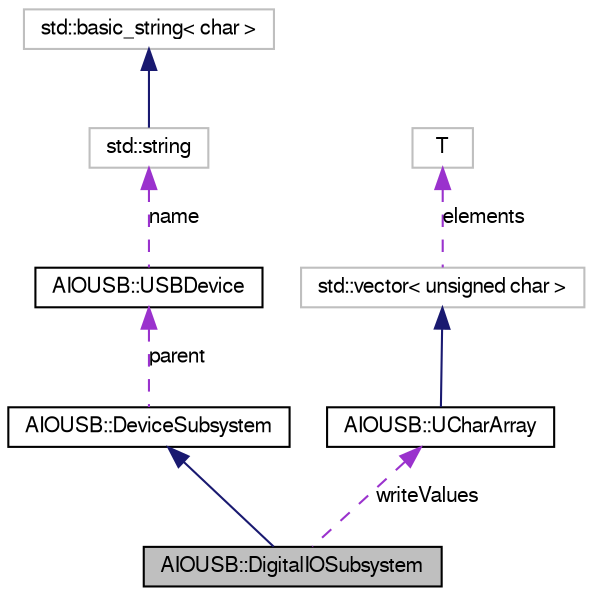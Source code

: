 digraph G
{
  edge [fontname="FreeSans",fontsize="10",labelfontname="FreeSans",labelfontsize="10"];
  node [fontname="FreeSans",fontsize="10",shape=record];
  Node1 [label="AIOUSB::DigitalIOSubsystem",height=0.2,width=0.4,color="black", fillcolor="grey75", style="filled" fontcolor="black"];
  Node2 -> Node1 [dir=back,color="midnightblue",fontsize="10",style="solid",fontname="FreeSans"];
  Node2 [label="AIOUSB::DeviceSubsystem",height=0.2,width=0.4,color="black", fillcolor="white", style="filled",URL="$classAIOUSB_1_1DeviceSubsystem.html"];
  Node3 -> Node2 [dir=back,color="darkorchid3",fontsize="10",style="dashed",label="parent",fontname="FreeSans"];
  Node3 [label="AIOUSB::USBDevice",height=0.2,width=0.4,color="black", fillcolor="white", style="filled",URL="$classAIOUSB_1_1USBDevice.html"];
  Node4 -> Node3 [dir=back,color="darkorchid3",fontsize="10",style="dashed",label="name",fontname="FreeSans"];
  Node4 [label="std::string",height=0.2,width=0.4,color="grey75", fillcolor="white", style="filled",tooltip="STL class."];
  Node5 -> Node4 [dir=back,color="midnightblue",fontsize="10",style="solid",fontname="FreeSans"];
  Node5 [label="std::basic_string\< char \>",height=0.2,width=0.4,color="grey75", fillcolor="white", style="filled",tooltip="STL class."];
  Node6 -> Node1 [dir=back,color="darkorchid3",fontsize="10",style="dashed",label="writeValues",fontname="FreeSans"];
  Node6 [label="AIOUSB::UCharArray",height=0.2,width=0.4,color="black", fillcolor="white", style="filled",URL="$classAIOUSB_1_1UCharArray.html"];
  Node7 -> Node6 [dir=back,color="midnightblue",fontsize="10",style="solid",fontname="FreeSans"];
  Node7 [label="std::vector\< unsigned char \>",height=0.2,width=0.4,color="grey75", fillcolor="white", style="filled",tooltip="STL class."];
  Node8 -> Node7 [dir=back,color="darkorchid3",fontsize="10",style="dashed",label="elements",fontname="FreeSans"];
  Node8 [label="T",height=0.2,width=0.4,color="grey75", fillcolor="white", style="filled"];
}
